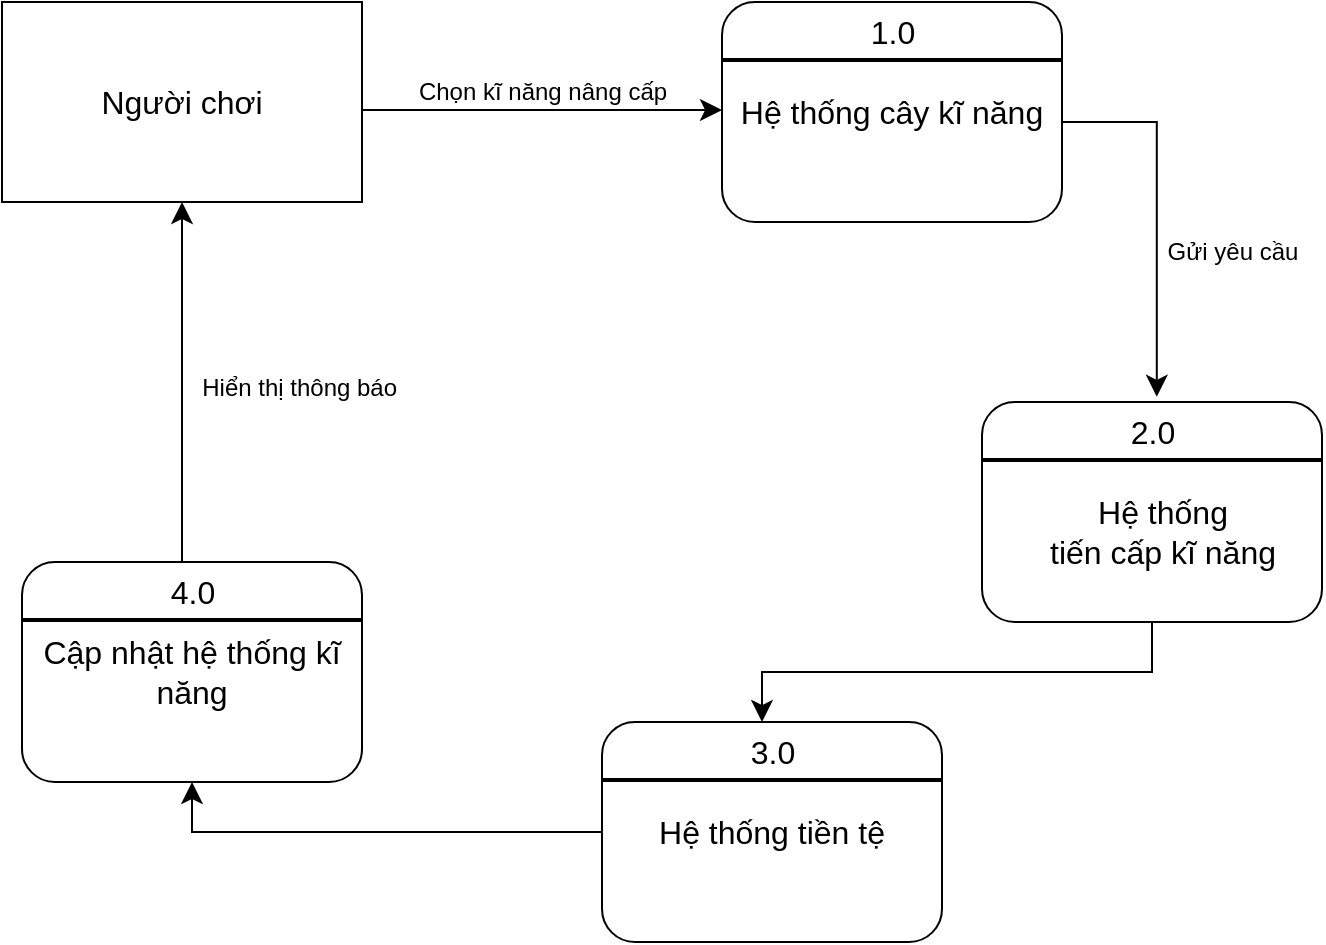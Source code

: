 <mxfile version="22.1.14" type="github">
  <diagram name="Page-1" id="Mnt6tV949xTVKfmeOObJ">
    <mxGraphModel dx="1288" dy="559" grid="1" gridSize="10" guides="1" tooltips="1" connect="1" arrows="1" fold="1" page="1" pageScale="1" pageWidth="850" pageHeight="1100" math="0" shadow="0">
      <root>
        <mxCell id="0" />
        <mxCell id="1" parent="0" />
        <mxCell id="yomDWMw-PqqlsERrGvf3-1" value="&lt;font style=&quot;font-size: 16px;&quot;&gt;Người chơi&lt;/font&gt;" style="rounded=0;whiteSpace=wrap;html=1;" vertex="1" parent="1">
          <mxGeometry x="80" y="40" width="180" height="100" as="geometry" />
        </mxCell>
        <mxCell id="yomDWMw-PqqlsERrGvf3-2" value="&lt;font style=&quot;font-size: 16px;&quot;&gt;Hệ thống cây kĩ năng&lt;/font&gt;" style="rounded=1;whiteSpace=wrap;html=1;" vertex="1" parent="1">
          <mxGeometry x="440" y="40" width="170" height="110" as="geometry" />
        </mxCell>
        <mxCell id="yomDWMw-PqqlsERrGvf3-4" value="" style="line;strokeWidth=2;html=1;" vertex="1" parent="1">
          <mxGeometry x="440" y="64" width="170" height="10" as="geometry" />
        </mxCell>
        <mxCell id="yomDWMw-PqqlsERrGvf3-5" value="&lt;font style=&quot;font-size: 16px;&quot;&gt;1.0&lt;/font&gt;" style="text;html=1;align=center;verticalAlign=middle;resizable=0;points=[];autosize=1;strokeColor=none;fillColor=none;" vertex="1" parent="1">
          <mxGeometry x="500" y="40" width="50" height="30" as="geometry" />
        </mxCell>
        <mxCell id="yomDWMw-PqqlsERrGvf3-6" value="" style="edgeStyle=segmentEdgeStyle;endArrow=classic;html=1;curved=0;rounded=0;endSize=8;startSize=8;" edge="1" parent="1" target="yomDWMw-PqqlsERrGvf3-2">
          <mxGeometry width="50" height="50" relative="1" as="geometry">
            <mxPoint x="260" y="94" as="sourcePoint" />
            <mxPoint x="310" y="44" as="targetPoint" />
          </mxGeometry>
        </mxCell>
        <mxCell id="yomDWMw-PqqlsERrGvf3-7" value="" style="rounded=1;whiteSpace=wrap;html=1;" vertex="1" parent="1">
          <mxGeometry x="570" y="240" width="170" height="110" as="geometry" />
        </mxCell>
        <mxCell id="yomDWMw-PqqlsERrGvf3-8" value="" style="line;strokeWidth=2;html=1;" vertex="1" parent="1">
          <mxGeometry x="570" y="264" width="170" height="10" as="geometry" />
        </mxCell>
        <mxCell id="yomDWMw-PqqlsERrGvf3-9" value="&lt;font style=&quot;font-size: 16px;&quot;&gt;2.0&lt;/font&gt;" style="text;html=1;align=center;verticalAlign=middle;resizable=0;points=[];autosize=1;strokeColor=none;fillColor=none;" vertex="1" parent="1">
          <mxGeometry x="630" y="240" width="50" height="30" as="geometry" />
        </mxCell>
        <mxCell id="yomDWMw-PqqlsERrGvf3-10" value="Chọn kĩ năng nâng cấp" style="text;html=1;align=center;verticalAlign=middle;resizable=0;points=[];autosize=1;strokeColor=none;fillColor=none;" vertex="1" parent="1">
          <mxGeometry x="275" y="70" width="150" height="30" as="geometry" />
        </mxCell>
        <mxCell id="yomDWMw-PqqlsERrGvf3-11" value="" style="edgeStyle=segmentEdgeStyle;endArrow=classic;html=1;curved=0;rounded=0;endSize=8;startSize=8;entryX=0.548;entryY=-0.087;entryDx=0;entryDy=0;entryPerimeter=0;" edge="1" parent="1" target="yomDWMw-PqqlsERrGvf3-9">
          <mxGeometry width="50" height="50" relative="1" as="geometry">
            <mxPoint x="610" y="100" as="sourcePoint" />
            <mxPoint x="660" y="50" as="targetPoint" />
          </mxGeometry>
        </mxCell>
        <mxCell id="yomDWMw-PqqlsERrGvf3-12" value="Gửi yêu cầu" style="text;html=1;align=center;verticalAlign=middle;resizable=0;points=[];autosize=1;strokeColor=none;fillColor=none;" vertex="1" parent="1">
          <mxGeometry x="650" y="150" width="90" height="30" as="geometry" />
        </mxCell>
        <mxCell id="yomDWMw-PqqlsERrGvf3-13" value="&lt;font style=&quot;font-size: 16px;&quot;&gt;Hệ thống&lt;br&gt;&amp;nbsp;tiến cấp kĩ năng&amp;nbsp;&lt;/font&gt;" style="text;html=1;align=center;verticalAlign=middle;resizable=0;points=[];autosize=1;strokeColor=none;fillColor=none;" vertex="1" parent="1">
          <mxGeometry x="585" y="280" width="150" height="50" as="geometry" />
        </mxCell>
        <mxCell id="yomDWMw-PqqlsERrGvf3-15" value="" style="edgeStyle=elbowEdgeStyle;elbow=vertical;endArrow=classic;html=1;curved=0;rounded=0;endSize=8;startSize=8;exitX=0.5;exitY=1;exitDx=0;exitDy=0;" edge="1" parent="1" source="yomDWMw-PqqlsERrGvf3-7">
          <mxGeometry width="50" height="50" relative="1" as="geometry">
            <mxPoint x="410" y="450" as="sourcePoint" />
            <mxPoint x="460" y="400" as="targetPoint" />
          </mxGeometry>
        </mxCell>
        <mxCell id="yomDWMw-PqqlsERrGvf3-16" value="&lt;font style=&quot;font-size: 16px;&quot;&gt;Hệ thống tiền tệ&lt;/font&gt;" style="rounded=1;whiteSpace=wrap;html=1;" vertex="1" parent="1">
          <mxGeometry x="380" y="400" width="170" height="110" as="geometry" />
        </mxCell>
        <mxCell id="yomDWMw-PqqlsERrGvf3-17" value="" style="line;strokeWidth=2;html=1;" vertex="1" parent="1">
          <mxGeometry x="380" y="424" width="170" height="10" as="geometry" />
        </mxCell>
        <mxCell id="yomDWMw-PqqlsERrGvf3-18" value="&lt;font style=&quot;font-size: 16px;&quot;&gt;3.0&lt;br&gt;&lt;/font&gt;" style="text;html=1;align=center;verticalAlign=middle;resizable=0;points=[];autosize=1;strokeColor=none;fillColor=none;" vertex="1" parent="1">
          <mxGeometry x="440" y="400" width="50" height="30" as="geometry" />
        </mxCell>
        <mxCell id="yomDWMw-PqqlsERrGvf3-20" value="" style="edgeStyle=segmentEdgeStyle;endArrow=classic;html=1;curved=0;rounded=0;endSize=8;startSize=8;exitX=0;exitY=0.5;exitDx=0;exitDy=0;entryX=0.5;entryY=1;entryDx=0;entryDy=0;" edge="1" parent="1" source="yomDWMw-PqqlsERrGvf3-16" target="yomDWMw-PqqlsERrGvf3-21">
          <mxGeometry width="50" height="50" relative="1" as="geometry">
            <mxPoint x="200" y="450" as="sourcePoint" />
            <mxPoint x="220" y="410" as="targetPoint" />
          </mxGeometry>
        </mxCell>
        <mxCell id="yomDWMw-PqqlsERrGvf3-21" value="&lt;font style=&quot;font-size: 16px;&quot;&gt;Cập nhật hệ thống kĩ năng&lt;/font&gt;" style="rounded=1;whiteSpace=wrap;html=1;" vertex="1" parent="1">
          <mxGeometry x="90" y="320" width="170" height="110" as="geometry" />
        </mxCell>
        <mxCell id="yomDWMw-PqqlsERrGvf3-22" value="" style="line;strokeWidth=2;html=1;" vertex="1" parent="1">
          <mxGeometry x="90" y="344" width="170" height="10" as="geometry" />
        </mxCell>
        <mxCell id="yomDWMw-PqqlsERrGvf3-23" value="&lt;font style=&quot;font-size: 16px;&quot;&gt;4.0&lt;/font&gt;" style="text;html=1;align=center;verticalAlign=middle;resizable=0;points=[];autosize=1;strokeColor=none;fillColor=none;" vertex="1" parent="1">
          <mxGeometry x="150" y="320" width="50" height="30" as="geometry" />
        </mxCell>
        <mxCell id="yomDWMw-PqqlsERrGvf3-24" value="" style="edgeStyle=segmentEdgeStyle;endArrow=classic;html=1;curved=0;rounded=0;endSize=8;startSize=8;exitX=0.5;exitY=0;exitDx=0;exitDy=0;" edge="1" parent="1" source="yomDWMw-PqqlsERrGvf3-21">
          <mxGeometry width="50" height="50" relative="1" as="geometry">
            <mxPoint x="170" y="190" as="sourcePoint" />
            <mxPoint x="170" y="140" as="targetPoint" />
          </mxGeometry>
        </mxCell>
        <mxCell id="yomDWMw-PqqlsERrGvf3-26" value="Hiển thị thông báo&amp;nbsp;" style="text;html=1;align=center;verticalAlign=middle;resizable=0;points=[];autosize=1;strokeColor=none;fillColor=none;" vertex="1" parent="1">
          <mxGeometry x="170" y="218" width="120" height="30" as="geometry" />
        </mxCell>
      </root>
    </mxGraphModel>
  </diagram>
</mxfile>
